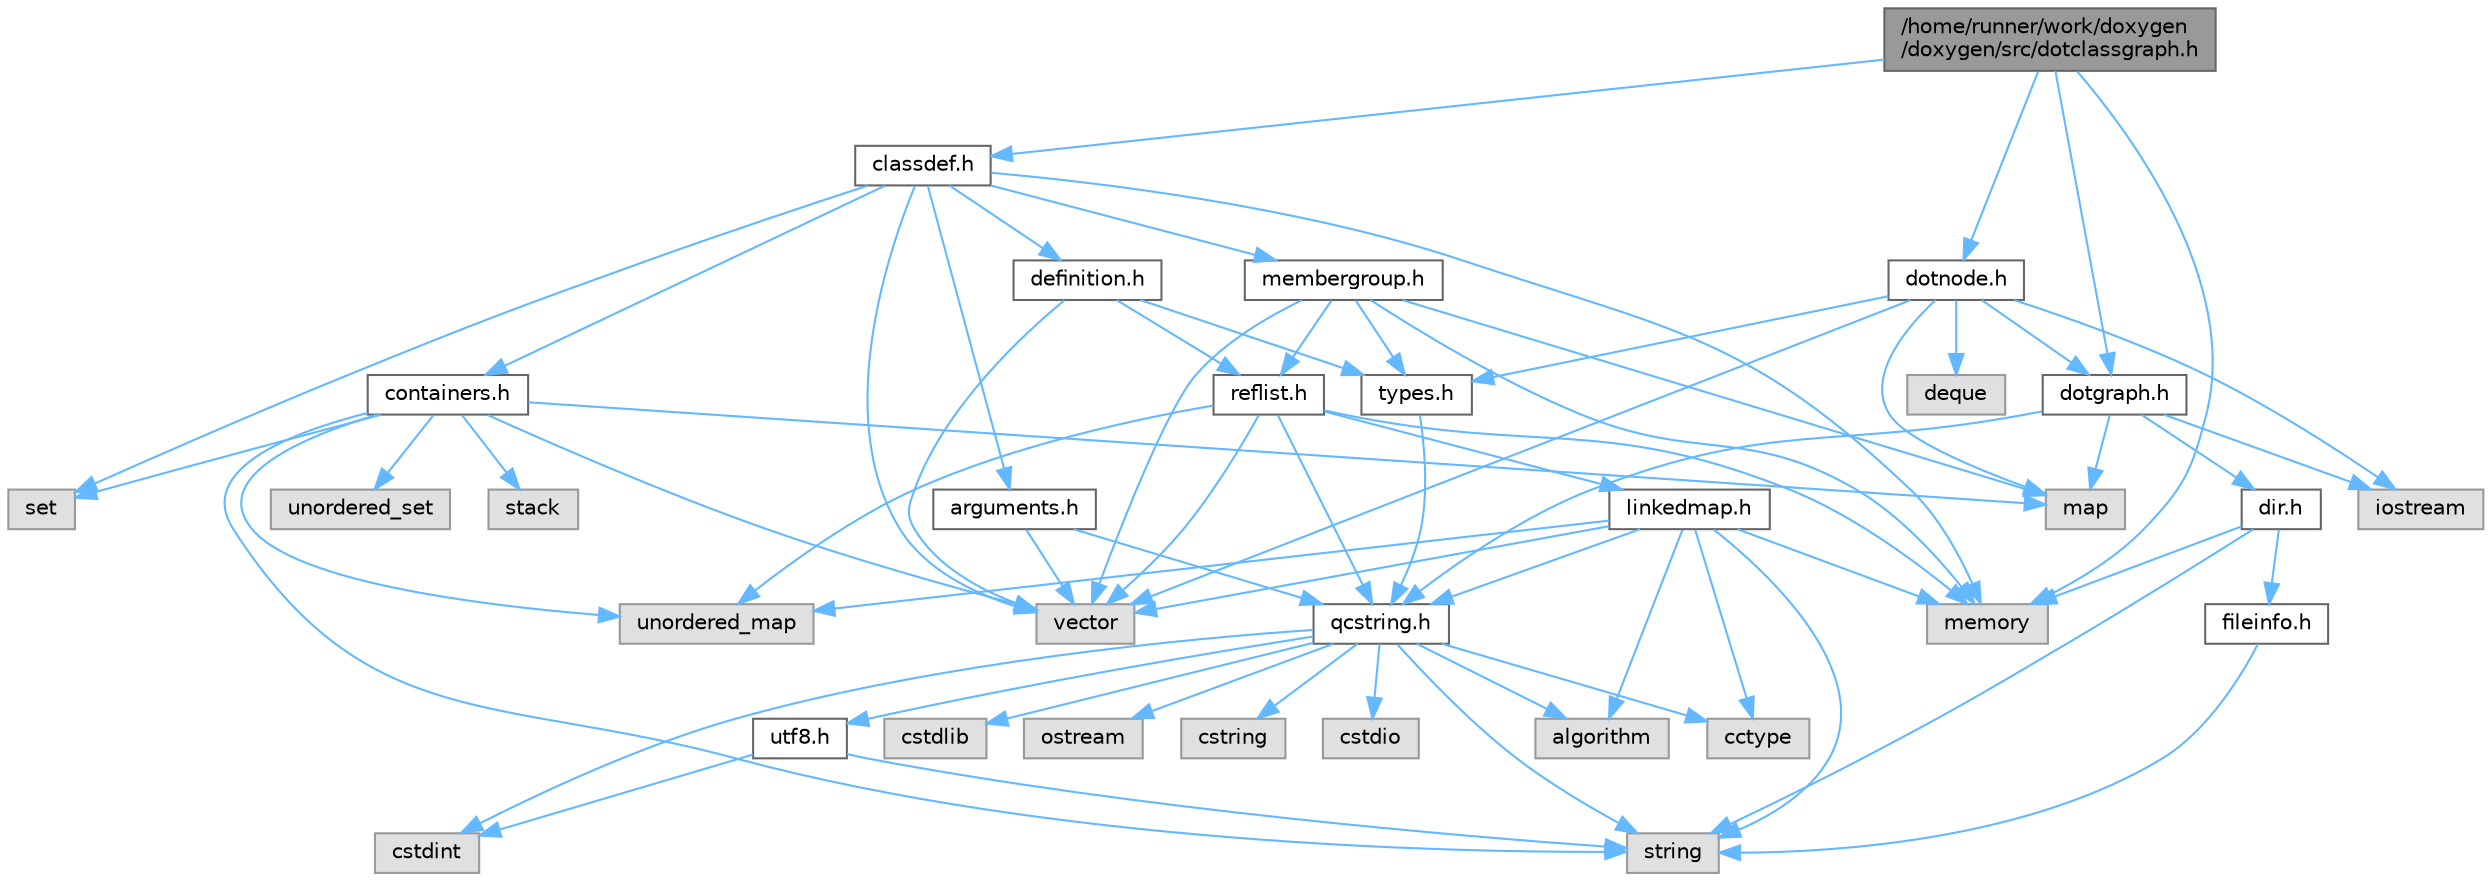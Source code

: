 digraph "/home/runner/work/doxygen/doxygen/src/dotclassgraph.h"
{
 // INTERACTIVE_SVG=YES
 // LATEX_PDF_SIZE
  bgcolor="transparent";
  edge [fontname=Helvetica,fontsize=10,labelfontname=Helvetica,labelfontsize=10];
  node [fontname=Helvetica,fontsize=10,shape=box,height=0.2,width=0.4];
  Node1 [id="Node000001",label="/home/runner/work/doxygen\l/doxygen/src/dotclassgraph.h",height=0.2,width=0.4,color="gray40", fillcolor="grey60", style="filled", fontcolor="black"];
  Node1 -> Node2 [id="edge1_Node000001_Node000002",color="steelblue1",style="solid"];
  Node2 [id="Node000002",label="memory",height=0.2,width=0.4,color="grey60", fillcolor="#E0E0E0", style="filled"];
  Node1 -> Node3 [id="edge2_Node000001_Node000003",color="steelblue1",style="solid"];
  Node3 [id="Node000003",label="classdef.h",height=0.2,width=0.4,color="grey40", fillcolor="white", style="filled",URL="$d1/da6/classdef_8h.html",tooltip=" "];
  Node3 -> Node2 [id="edge3_Node000003_Node000002",color="steelblue1",style="solid"];
  Node3 -> Node4 [id="edge4_Node000003_Node000004",color="steelblue1",style="solid"];
  Node4 [id="Node000004",label="vector",height=0.2,width=0.4,color="grey60", fillcolor="#E0E0E0", style="filled"];
  Node3 -> Node5 [id="edge5_Node000003_Node000005",color="steelblue1",style="solid"];
  Node5 [id="Node000005",label="set",height=0.2,width=0.4,color="grey60", fillcolor="#E0E0E0", style="filled"];
  Node3 -> Node6 [id="edge6_Node000003_Node000006",color="steelblue1",style="solid"];
  Node6 [id="Node000006",label="containers.h",height=0.2,width=0.4,color="grey40", fillcolor="white", style="filled",URL="$d5/d75/containers_8h.html",tooltip=" "];
  Node6 -> Node4 [id="edge7_Node000006_Node000004",color="steelblue1",style="solid"];
  Node6 -> Node7 [id="edge8_Node000006_Node000007",color="steelblue1",style="solid"];
  Node7 [id="Node000007",label="string",height=0.2,width=0.4,color="grey60", fillcolor="#E0E0E0", style="filled"];
  Node6 -> Node5 [id="edge9_Node000006_Node000005",color="steelblue1",style="solid"];
  Node6 -> Node8 [id="edge10_Node000006_Node000008",color="steelblue1",style="solid"];
  Node8 [id="Node000008",label="map",height=0.2,width=0.4,color="grey60", fillcolor="#E0E0E0", style="filled"];
  Node6 -> Node9 [id="edge11_Node000006_Node000009",color="steelblue1",style="solid"];
  Node9 [id="Node000009",label="unordered_set",height=0.2,width=0.4,color="grey60", fillcolor="#E0E0E0", style="filled"];
  Node6 -> Node10 [id="edge12_Node000006_Node000010",color="steelblue1",style="solid"];
  Node10 [id="Node000010",label="unordered_map",height=0.2,width=0.4,color="grey60", fillcolor="#E0E0E0", style="filled"];
  Node6 -> Node11 [id="edge13_Node000006_Node000011",color="steelblue1",style="solid"];
  Node11 [id="Node000011",label="stack",height=0.2,width=0.4,color="grey60", fillcolor="#E0E0E0", style="filled"];
  Node3 -> Node12 [id="edge14_Node000003_Node000012",color="steelblue1",style="solid"];
  Node12 [id="Node000012",label="definition.h",height=0.2,width=0.4,color="grey40", fillcolor="white", style="filled",URL="$df/da1/definition_8h.html",tooltip=" "];
  Node12 -> Node4 [id="edge15_Node000012_Node000004",color="steelblue1",style="solid"];
  Node12 -> Node13 [id="edge16_Node000012_Node000013",color="steelblue1",style="solid"];
  Node13 [id="Node000013",label="types.h",height=0.2,width=0.4,color="grey40", fillcolor="white", style="filled",URL="$d9/d49/types_8h.html",tooltip="This file contains a number of basic enums and types."];
  Node13 -> Node14 [id="edge17_Node000013_Node000014",color="steelblue1",style="solid"];
  Node14 [id="Node000014",label="qcstring.h",height=0.2,width=0.4,color="grey40", fillcolor="white", style="filled",URL="$d7/d5c/qcstring_8h.html",tooltip=" "];
  Node14 -> Node7 [id="edge18_Node000014_Node000007",color="steelblue1",style="solid"];
  Node14 -> Node15 [id="edge19_Node000014_Node000015",color="steelblue1",style="solid"];
  Node15 [id="Node000015",label="algorithm",height=0.2,width=0.4,color="grey60", fillcolor="#E0E0E0", style="filled"];
  Node14 -> Node16 [id="edge20_Node000014_Node000016",color="steelblue1",style="solid"];
  Node16 [id="Node000016",label="cctype",height=0.2,width=0.4,color="grey60", fillcolor="#E0E0E0", style="filled"];
  Node14 -> Node17 [id="edge21_Node000014_Node000017",color="steelblue1",style="solid"];
  Node17 [id="Node000017",label="cstring",height=0.2,width=0.4,color="grey60", fillcolor="#E0E0E0", style="filled"];
  Node14 -> Node18 [id="edge22_Node000014_Node000018",color="steelblue1",style="solid"];
  Node18 [id="Node000018",label="cstdio",height=0.2,width=0.4,color="grey60", fillcolor="#E0E0E0", style="filled"];
  Node14 -> Node19 [id="edge23_Node000014_Node000019",color="steelblue1",style="solid"];
  Node19 [id="Node000019",label="cstdlib",height=0.2,width=0.4,color="grey60", fillcolor="#E0E0E0", style="filled"];
  Node14 -> Node20 [id="edge24_Node000014_Node000020",color="steelblue1",style="solid"];
  Node20 [id="Node000020",label="cstdint",height=0.2,width=0.4,color="grey60", fillcolor="#E0E0E0", style="filled"];
  Node14 -> Node21 [id="edge25_Node000014_Node000021",color="steelblue1",style="solid"];
  Node21 [id="Node000021",label="ostream",height=0.2,width=0.4,color="grey60", fillcolor="#E0E0E0", style="filled"];
  Node14 -> Node22 [id="edge26_Node000014_Node000022",color="steelblue1",style="solid"];
  Node22 [id="Node000022",label="utf8.h",height=0.2,width=0.4,color="grey40", fillcolor="white", style="filled",URL="$db/d7c/utf8_8h.html",tooltip="Various UTF8 related helper functions."];
  Node22 -> Node20 [id="edge27_Node000022_Node000020",color="steelblue1",style="solid"];
  Node22 -> Node7 [id="edge28_Node000022_Node000007",color="steelblue1",style="solid"];
  Node12 -> Node23 [id="edge29_Node000012_Node000023",color="steelblue1",style="solid"];
  Node23 [id="Node000023",label="reflist.h",height=0.2,width=0.4,color="grey40", fillcolor="white", style="filled",URL="$d1/d02/reflist_8h.html",tooltip=" "];
  Node23 -> Node4 [id="edge30_Node000023_Node000004",color="steelblue1",style="solid"];
  Node23 -> Node10 [id="edge31_Node000023_Node000010",color="steelblue1",style="solid"];
  Node23 -> Node2 [id="edge32_Node000023_Node000002",color="steelblue1",style="solid"];
  Node23 -> Node14 [id="edge33_Node000023_Node000014",color="steelblue1",style="solid"];
  Node23 -> Node24 [id="edge34_Node000023_Node000024",color="steelblue1",style="solid"];
  Node24 [id="Node000024",label="linkedmap.h",height=0.2,width=0.4,color="grey40", fillcolor="white", style="filled",URL="$da/de1/linkedmap_8h.html",tooltip=" "];
  Node24 -> Node10 [id="edge35_Node000024_Node000010",color="steelblue1",style="solid"];
  Node24 -> Node4 [id="edge36_Node000024_Node000004",color="steelblue1",style="solid"];
  Node24 -> Node2 [id="edge37_Node000024_Node000002",color="steelblue1",style="solid"];
  Node24 -> Node7 [id="edge38_Node000024_Node000007",color="steelblue1",style="solid"];
  Node24 -> Node15 [id="edge39_Node000024_Node000015",color="steelblue1",style="solid"];
  Node24 -> Node16 [id="edge40_Node000024_Node000016",color="steelblue1",style="solid"];
  Node24 -> Node14 [id="edge41_Node000024_Node000014",color="steelblue1",style="solid"];
  Node3 -> Node25 [id="edge42_Node000003_Node000025",color="steelblue1",style="solid"];
  Node25 [id="Node000025",label="arguments.h",height=0.2,width=0.4,color="grey40", fillcolor="white", style="filled",URL="$df/d9b/arguments_8h.html",tooltip=" "];
  Node25 -> Node4 [id="edge43_Node000025_Node000004",color="steelblue1",style="solid"];
  Node25 -> Node14 [id="edge44_Node000025_Node000014",color="steelblue1",style="solid"];
  Node3 -> Node26 [id="edge45_Node000003_Node000026",color="steelblue1",style="solid"];
  Node26 [id="Node000026",label="membergroup.h",height=0.2,width=0.4,color="grey40", fillcolor="white", style="filled",URL="$d9/d11/membergroup_8h.html",tooltip=" "];
  Node26 -> Node4 [id="edge46_Node000026_Node000004",color="steelblue1",style="solid"];
  Node26 -> Node8 [id="edge47_Node000026_Node000008",color="steelblue1",style="solid"];
  Node26 -> Node2 [id="edge48_Node000026_Node000002",color="steelblue1",style="solid"];
  Node26 -> Node13 [id="edge49_Node000026_Node000013",color="steelblue1",style="solid"];
  Node26 -> Node23 [id="edge50_Node000026_Node000023",color="steelblue1",style="solid"];
  Node1 -> Node27 [id="edge51_Node000001_Node000027",color="steelblue1",style="solid"];
  Node27 [id="Node000027",label="dotnode.h",height=0.2,width=0.4,color="grey40", fillcolor="white", style="filled",URL="$d8/d3b/dotnode_8h.html",tooltip=" "];
  Node27 -> Node4 [id="edge52_Node000027_Node000004",color="steelblue1",style="solid"];
  Node27 -> Node8 [id="edge53_Node000027_Node000008",color="steelblue1",style="solid"];
  Node27 -> Node28 [id="edge54_Node000027_Node000028",color="steelblue1",style="solid"];
  Node28 [id="Node000028",label="deque",height=0.2,width=0.4,color="grey60", fillcolor="#E0E0E0", style="filled"];
  Node27 -> Node29 [id="edge55_Node000027_Node000029",color="steelblue1",style="solid"];
  Node29 [id="Node000029",label="iostream",height=0.2,width=0.4,color="grey60", fillcolor="#E0E0E0", style="filled"];
  Node27 -> Node13 [id="edge56_Node000027_Node000013",color="steelblue1",style="solid"];
  Node27 -> Node30 [id="edge57_Node000027_Node000030",color="steelblue1",style="solid"];
  Node30 [id="Node000030",label="dotgraph.h",height=0.2,width=0.4,color="grey40", fillcolor="white", style="filled",URL="$d0/daa/dotgraph_8h.html",tooltip=" "];
  Node30 -> Node29 [id="edge58_Node000030_Node000029",color="steelblue1",style="solid"];
  Node30 -> Node8 [id="edge59_Node000030_Node000008",color="steelblue1",style="solid"];
  Node30 -> Node14 [id="edge60_Node000030_Node000014",color="steelblue1",style="solid"];
  Node30 -> Node31 [id="edge61_Node000030_Node000031",color="steelblue1",style="solid"];
  Node31 [id="Node000031",label="dir.h",height=0.2,width=0.4,color="grey40", fillcolor="white", style="filled",URL="$df/d9c/dir_8h.html",tooltip=" "];
  Node31 -> Node7 [id="edge62_Node000031_Node000007",color="steelblue1",style="solid"];
  Node31 -> Node2 [id="edge63_Node000031_Node000002",color="steelblue1",style="solid"];
  Node31 -> Node32 [id="edge64_Node000031_Node000032",color="steelblue1",style="solid"];
  Node32 [id="Node000032",label="fileinfo.h",height=0.2,width=0.4,color="grey40", fillcolor="white", style="filled",URL="$df/d45/fileinfo_8h.html",tooltip=" "];
  Node32 -> Node7 [id="edge65_Node000032_Node000007",color="steelblue1",style="solid"];
  Node1 -> Node30 [id="edge66_Node000001_Node000030",color="steelblue1",style="solid"];
}
